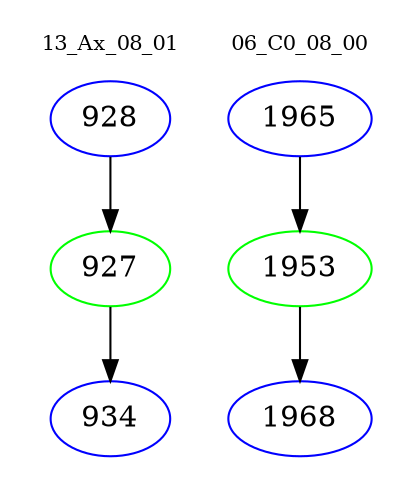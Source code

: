 digraph{
subgraph cluster_0 {
color = white
label = "13_Ax_08_01";
fontsize=10;
T0_928 [label="928", color="blue"]
T0_928 -> T0_927 [color="black"]
T0_927 [label="927", color="green"]
T0_927 -> T0_934 [color="black"]
T0_934 [label="934", color="blue"]
}
subgraph cluster_1 {
color = white
label = "06_C0_08_00";
fontsize=10;
T1_1965 [label="1965", color="blue"]
T1_1965 -> T1_1953 [color="black"]
T1_1953 [label="1953", color="green"]
T1_1953 -> T1_1968 [color="black"]
T1_1968 [label="1968", color="blue"]
}
}
